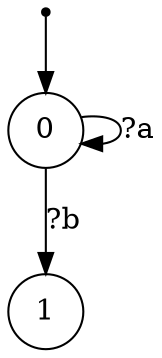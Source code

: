 digraph {
 node [shape=point] ENTRY
 node [shape=circle]
 ENTRY -> 0
0 -> 1 [label="?b"]
0 -> 0 [label="?a"]
}